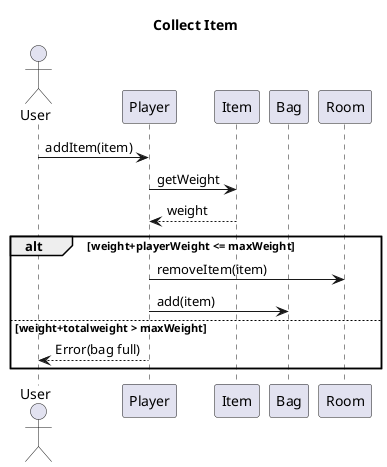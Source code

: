 @startuml

title Collect Item

actor User
participant Player
participant Item
participant Bag
participant Room


User -> Player : addItem(item)
Player -> Item : getWeight
return weight
alt weight+playerWeight <= maxWeight
  Player -> Room : removeItem(item)
  Player -> Bag : add(item)
else weight+totalweight > maxWeight
  Player --> User : Error(bag full)
end

@enduml